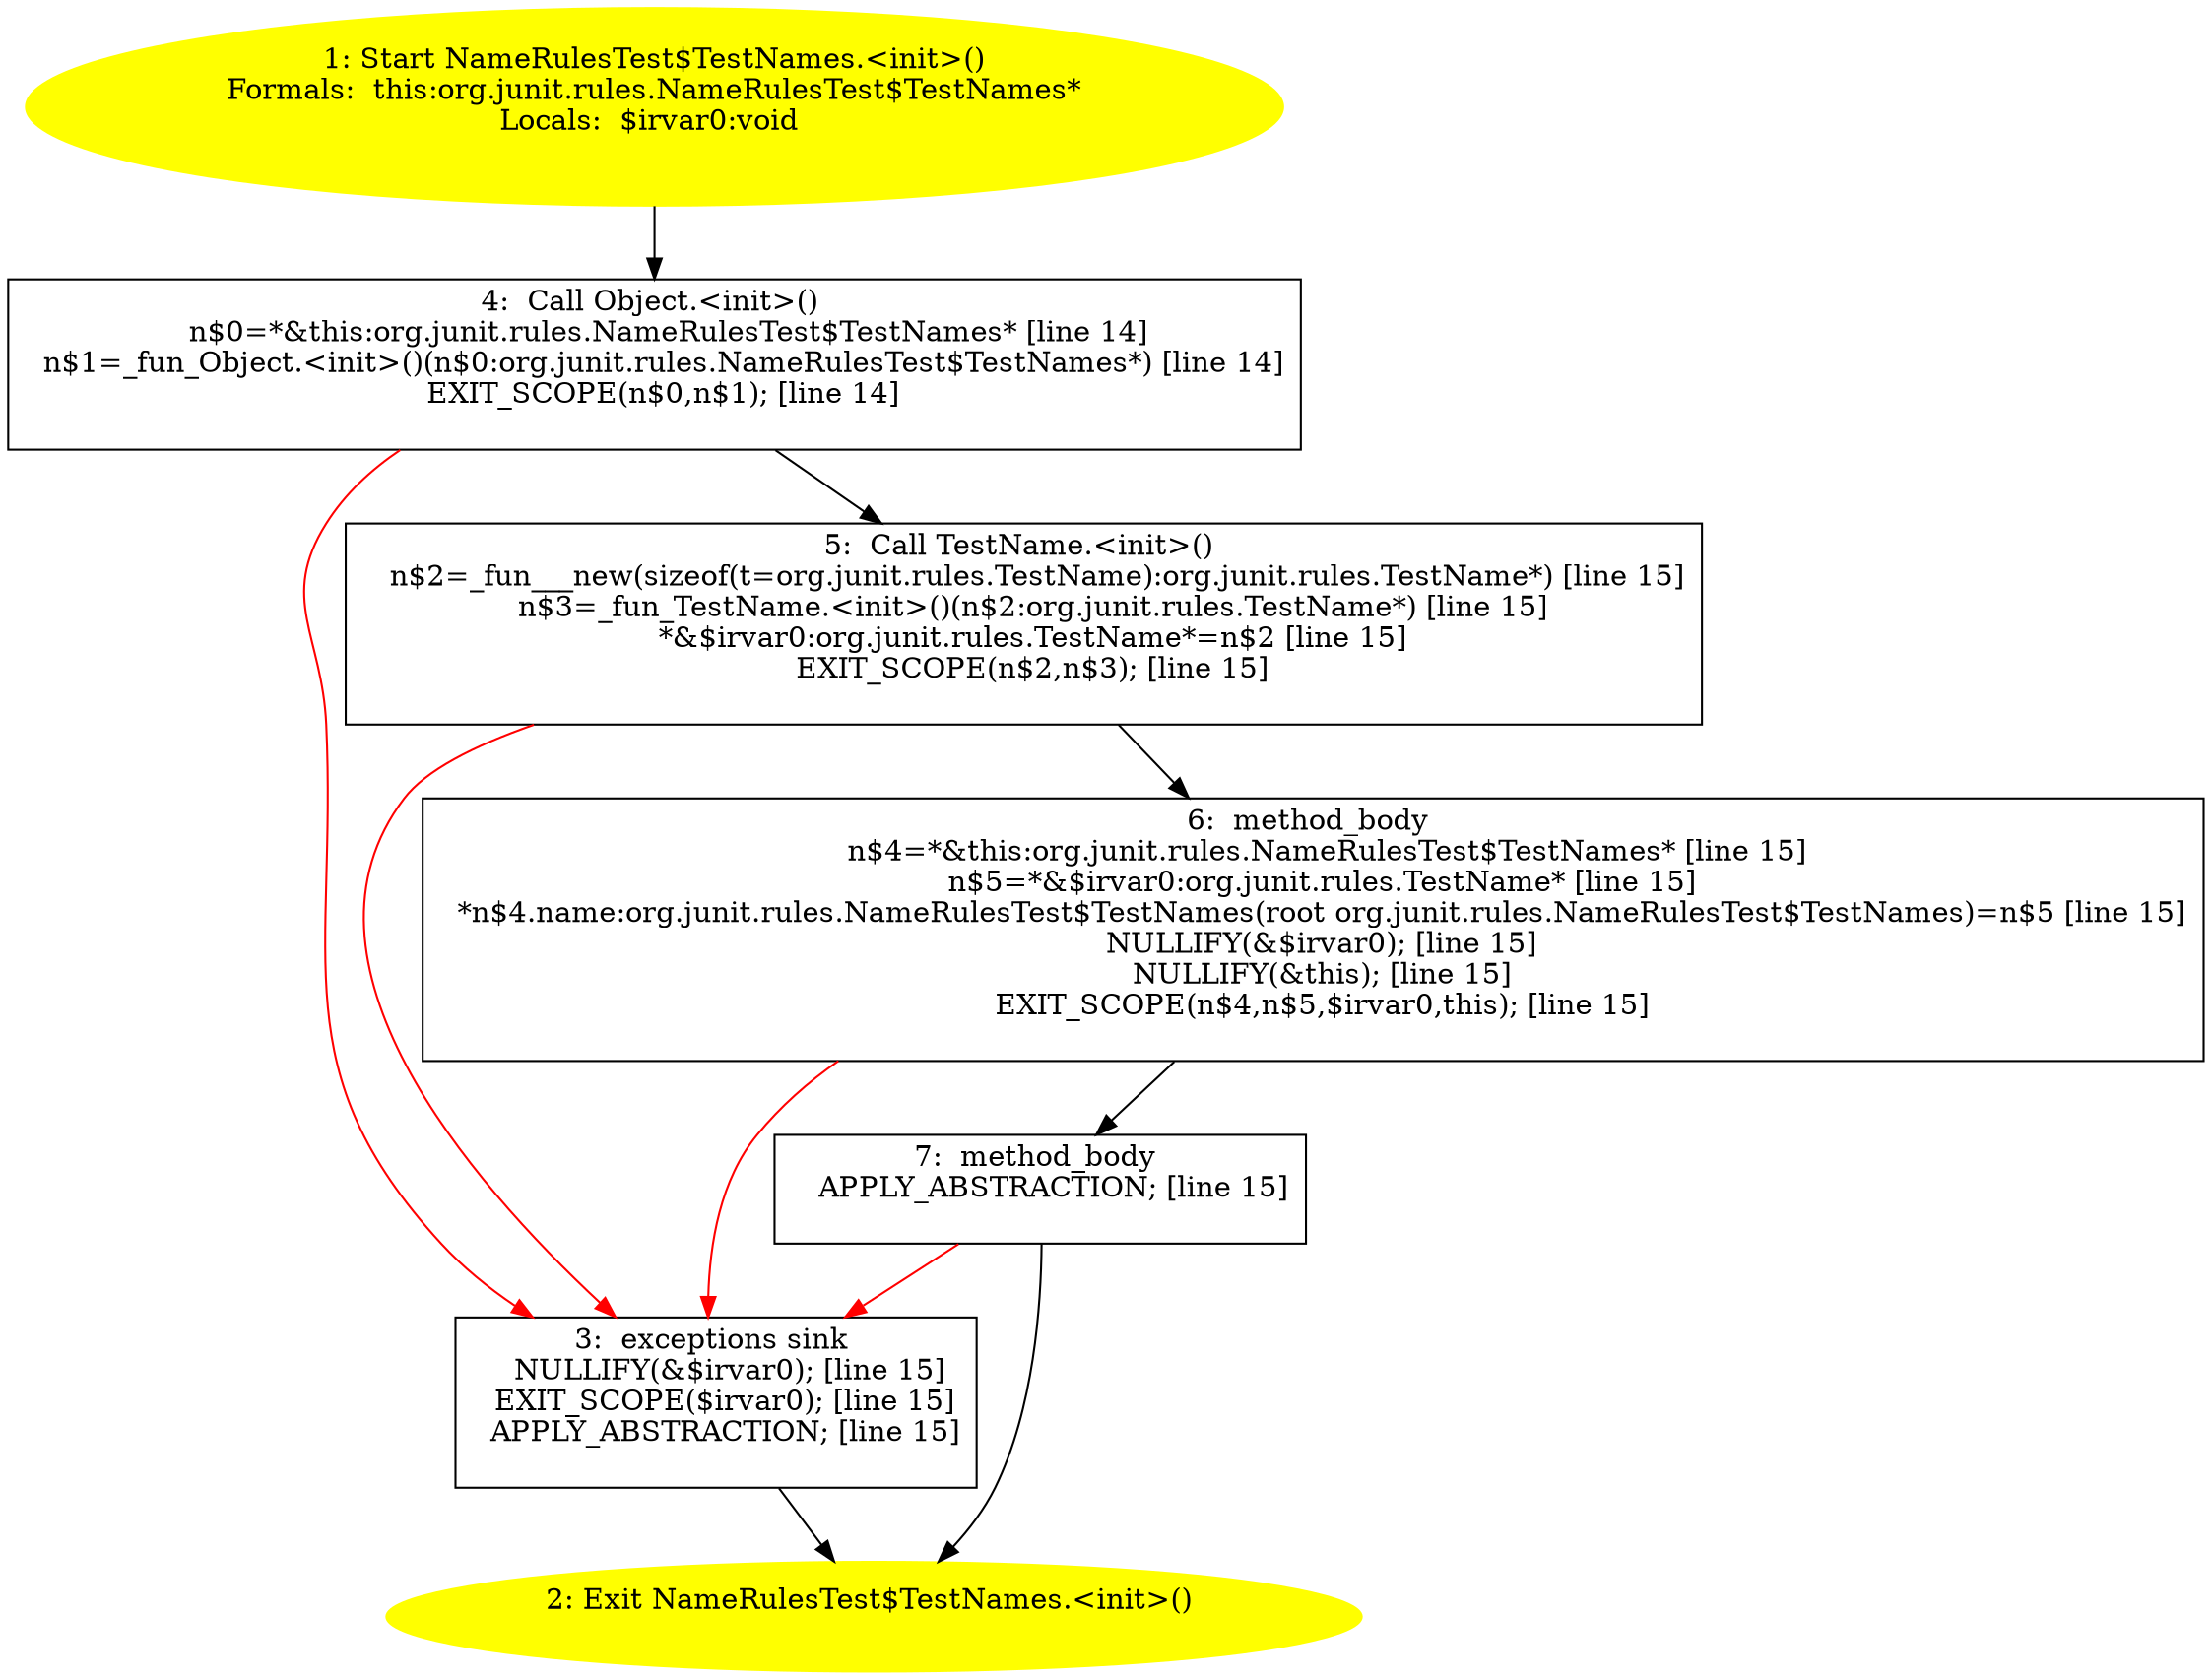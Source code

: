 /* @generated */
digraph cfg {
"org.junit.rules.NameRulesTest$TestNames.<init>().f9f63ddcee33ec4102bc6faa2130df5c_1" [label="1: Start NameRulesTest$TestNames.<init>()\nFormals:  this:org.junit.rules.NameRulesTest$TestNames*\nLocals:  $irvar0:void \n  " color=yellow style=filled]
	

	 "org.junit.rules.NameRulesTest$TestNames.<init>().f9f63ddcee33ec4102bc6faa2130df5c_1" -> "org.junit.rules.NameRulesTest$TestNames.<init>().f9f63ddcee33ec4102bc6faa2130df5c_4" ;
"org.junit.rules.NameRulesTest$TestNames.<init>().f9f63ddcee33ec4102bc6faa2130df5c_2" [label="2: Exit NameRulesTest$TestNames.<init>() \n  " color=yellow style=filled]
	

"org.junit.rules.NameRulesTest$TestNames.<init>().f9f63ddcee33ec4102bc6faa2130df5c_3" [label="3:  exceptions sink \n   NULLIFY(&$irvar0); [line 15]\n  EXIT_SCOPE($irvar0); [line 15]\n  APPLY_ABSTRACTION; [line 15]\n " shape="box"]
	

	 "org.junit.rules.NameRulesTest$TestNames.<init>().f9f63ddcee33ec4102bc6faa2130df5c_3" -> "org.junit.rules.NameRulesTest$TestNames.<init>().f9f63ddcee33ec4102bc6faa2130df5c_2" ;
"org.junit.rules.NameRulesTest$TestNames.<init>().f9f63ddcee33ec4102bc6faa2130df5c_4" [label="4:  Call Object.<init>() \n   n$0=*&this:org.junit.rules.NameRulesTest$TestNames* [line 14]\n  n$1=_fun_Object.<init>()(n$0:org.junit.rules.NameRulesTest$TestNames*) [line 14]\n  EXIT_SCOPE(n$0,n$1); [line 14]\n " shape="box"]
	

	 "org.junit.rules.NameRulesTest$TestNames.<init>().f9f63ddcee33ec4102bc6faa2130df5c_4" -> "org.junit.rules.NameRulesTest$TestNames.<init>().f9f63ddcee33ec4102bc6faa2130df5c_5" ;
	 "org.junit.rules.NameRulesTest$TestNames.<init>().f9f63ddcee33ec4102bc6faa2130df5c_4" -> "org.junit.rules.NameRulesTest$TestNames.<init>().f9f63ddcee33ec4102bc6faa2130df5c_3" [color="red" ];
"org.junit.rules.NameRulesTest$TestNames.<init>().f9f63ddcee33ec4102bc6faa2130df5c_5" [label="5:  Call TestName.<init>() \n   n$2=_fun___new(sizeof(t=org.junit.rules.TestName):org.junit.rules.TestName*) [line 15]\n  n$3=_fun_TestName.<init>()(n$2:org.junit.rules.TestName*) [line 15]\n  *&$irvar0:org.junit.rules.TestName*=n$2 [line 15]\n  EXIT_SCOPE(n$2,n$3); [line 15]\n " shape="box"]
	

	 "org.junit.rules.NameRulesTest$TestNames.<init>().f9f63ddcee33ec4102bc6faa2130df5c_5" -> "org.junit.rules.NameRulesTest$TestNames.<init>().f9f63ddcee33ec4102bc6faa2130df5c_6" ;
	 "org.junit.rules.NameRulesTest$TestNames.<init>().f9f63ddcee33ec4102bc6faa2130df5c_5" -> "org.junit.rules.NameRulesTest$TestNames.<init>().f9f63ddcee33ec4102bc6faa2130df5c_3" [color="red" ];
"org.junit.rules.NameRulesTest$TestNames.<init>().f9f63ddcee33ec4102bc6faa2130df5c_6" [label="6:  method_body \n   n$4=*&this:org.junit.rules.NameRulesTest$TestNames* [line 15]\n  n$5=*&$irvar0:org.junit.rules.TestName* [line 15]\n  *n$4.name:org.junit.rules.NameRulesTest$TestNames(root org.junit.rules.NameRulesTest$TestNames)=n$5 [line 15]\n  NULLIFY(&$irvar0); [line 15]\n  NULLIFY(&this); [line 15]\n  EXIT_SCOPE(n$4,n$5,$irvar0,this); [line 15]\n " shape="box"]
	

	 "org.junit.rules.NameRulesTest$TestNames.<init>().f9f63ddcee33ec4102bc6faa2130df5c_6" -> "org.junit.rules.NameRulesTest$TestNames.<init>().f9f63ddcee33ec4102bc6faa2130df5c_7" ;
	 "org.junit.rules.NameRulesTest$TestNames.<init>().f9f63ddcee33ec4102bc6faa2130df5c_6" -> "org.junit.rules.NameRulesTest$TestNames.<init>().f9f63ddcee33ec4102bc6faa2130df5c_3" [color="red" ];
"org.junit.rules.NameRulesTest$TestNames.<init>().f9f63ddcee33ec4102bc6faa2130df5c_7" [label="7:  method_body \n   APPLY_ABSTRACTION; [line 15]\n " shape="box"]
	

	 "org.junit.rules.NameRulesTest$TestNames.<init>().f9f63ddcee33ec4102bc6faa2130df5c_7" -> "org.junit.rules.NameRulesTest$TestNames.<init>().f9f63ddcee33ec4102bc6faa2130df5c_2" ;
	 "org.junit.rules.NameRulesTest$TestNames.<init>().f9f63ddcee33ec4102bc6faa2130df5c_7" -> "org.junit.rules.NameRulesTest$TestNames.<init>().f9f63ddcee33ec4102bc6faa2130df5c_3" [color="red" ];
}
